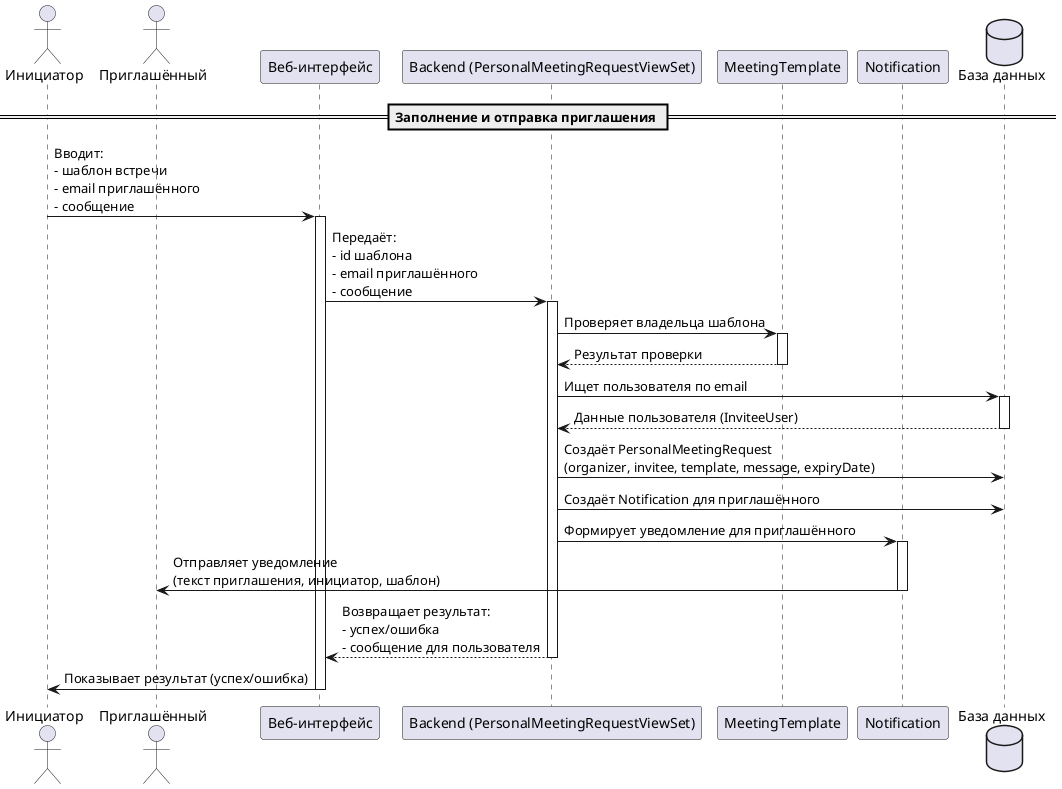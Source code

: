 @startuml
actor Инициатор as Initiator
actor Приглашённый as InviteeUser
participant "Веб-интерфейс" as Frontend
participant "Backend (PersonalMeetingRequestViewSet)" as Backend
participant "MeetingTemplate"
participant "Notification"
database "База данных" as DB

== Заполнение и отправка приглашения ==
Initiator -> Frontend : Вводит:\n- шаблон встречи\n- email приглашённого\n- сообщение
activate Frontend

Frontend -> Backend : Передаёт:\n- id шаблона\n- email приглашённого\n- сообщение
activate Backend

Backend -> MeetingTemplate : Проверяет владельца шаблона
activate MeetingTemplate
MeetingTemplate --> Backend : Результат проверки
deactivate MeetingTemplate

Backend -> DB : Ищет пользователя по email
activate DB
DB --> Backend : Данные пользователя (InviteeUser)
deactivate DB

Backend -> DB : Создаёт PersonalMeetingRequest\n(organizer, invitee, template, message, expiryDate)
Backend -> DB : Создаёт Notification для приглашённого

Backend -> Notification : Формирует уведомление для приглашённого
activate Notification
Notification -> InviteeUser : Отправляет уведомление\n(текст приглашения, инициатор, шаблон)
deactivate Notification

Backend --> Frontend : Возвращает результат:\n- успех/ошибка\n- сообщение для пользователя
deactivate Backend

Frontend -> Initiator : Показывает результат (успех/ошибка)
deactivate Frontend

@enduml